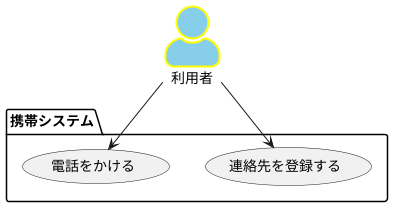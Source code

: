 @startuml ユースケース図
skinparam actorStyle awesome
' left to right direction
actor 利用者 #skyblue;line:yellow;line.bold;
package 携帯システム {
usecase 連絡先を登録する
usecase 電話をかける
}
利用者 --> 連絡先を登録する
利用者 --> 電話をかける
@enduml
